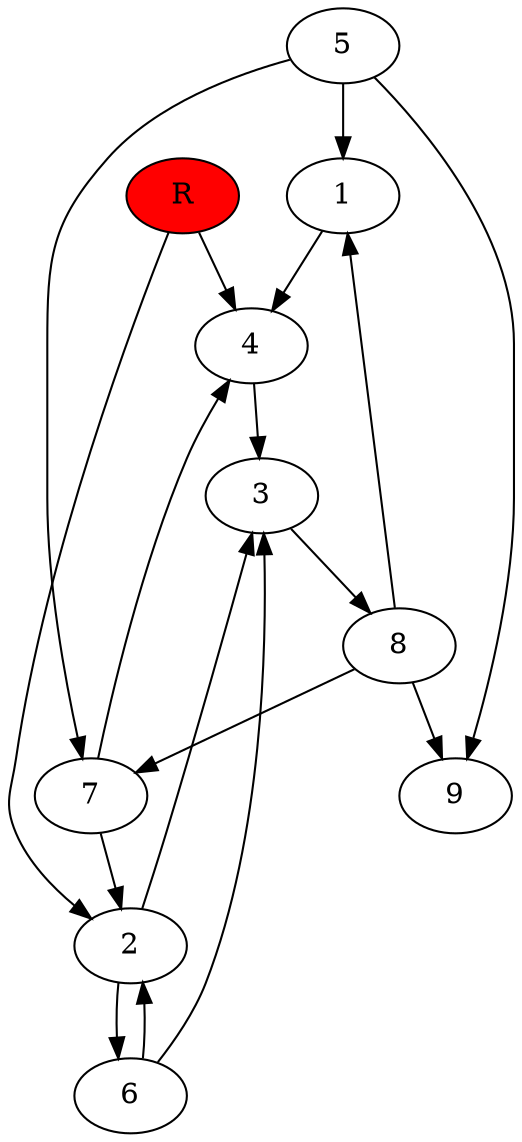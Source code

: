 digraph prb5653 {
	1
	2
	3
	4
	5
	6
	7
	8
	R [fillcolor="#ff0000" style=filled]
	1 -> 4
	2 -> 3
	2 -> 6
	3 -> 8
	4 -> 3
	5 -> 1
	5 -> 7
	5 -> 9
	6 -> 2
	6 -> 3
	7 -> 2
	7 -> 4
	8 -> 1
	8 -> 7
	8 -> 9
	R -> 2
	R -> 4
}
